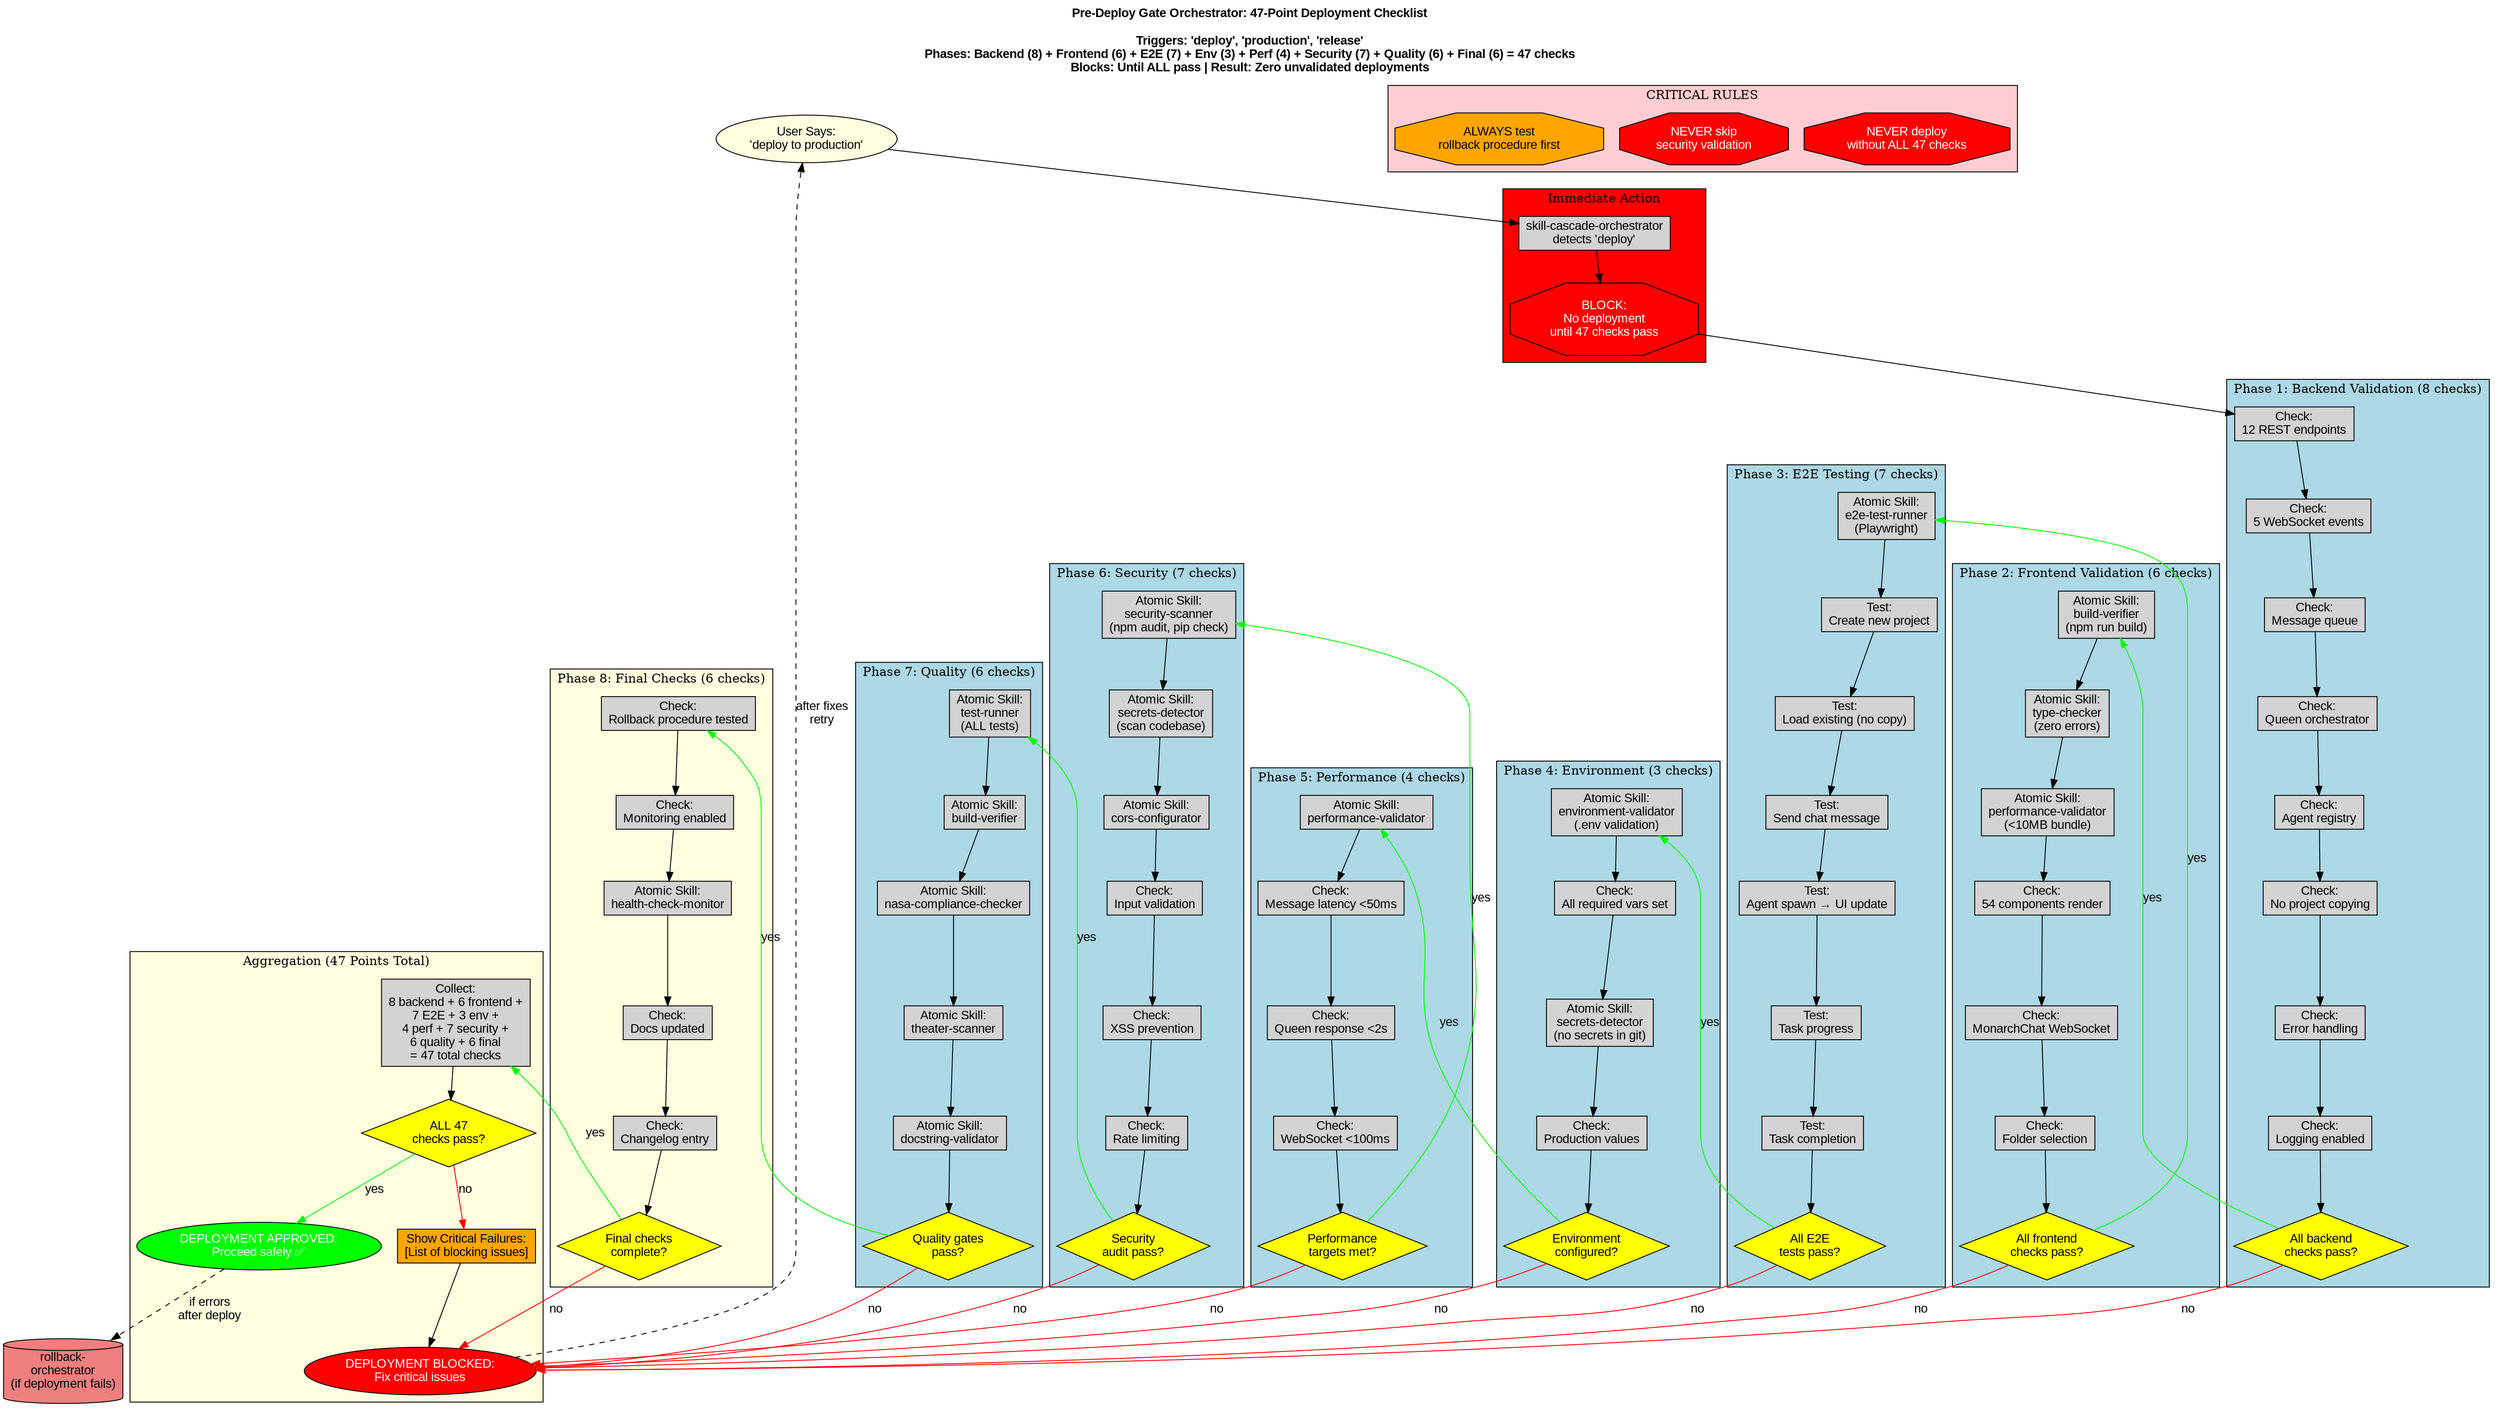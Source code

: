 /**
 * Pre-Deploy Gate Orchestrator - Process Flow
 *
 * Composite skill that enforces 47-point deployment checklist.
 * BLOCKS production deployment until ALL validations pass.
 *
 * VERSION: 1.0
 * PRIORITY: P0 (Critical - Prevents unsafe deployments)
 */

digraph PreDeployGateOrchestrator {
    rankdir=TB;
    compound=true;
    node [shape=box, style=filled, fontname="Arial"];
    edge [fontname="Arial"];

    // Start and end
    start [shape=ellipse, label="User Says:\n'deploy to production'", fillcolor=lightyellow];
    blocked [shape=ellipse, label="DEPLOYMENT BLOCKED:\nFix critical issues", fillcolor=red, fontcolor=white];
    allowed [shape=ellipse, label="DEPLOYMENT APPROVED:\nProceed safely ✅", fillcolor=green, fontcolor=white];

    // ========== IMMEDIATE BLOCK ==========
    subgraph cluster_block {
        label="Immediate Action";
        fillcolor=red;
        style=filled;

        detect [label="skill-cascade-orchestrator\ndetects 'deploy'"];
        block_deploy [shape=octagon, label="BLOCK:\nNo deployment\nuntil 47 checks pass", fillcolor=red, fontcolor=white];

        detect -> block_deploy;
    }

    // ========== PHASE 1: BACKEND VALIDATION (8 checks) ==========
    subgraph cluster_backend {
        label="Phase 1: Backend Validation (8 checks)";
        fillcolor=lightblue;
        style=filled;

        check_endpoints [label="Check:\n12 REST endpoints"];
        check_websocket [label="Check:\n5 WebSocket events"];
        check_queue [label="Check:\nMessage queue"];
        check_queen [label="Check:\nQueen orchestrator"];
        check_registry [label="Check:\nAgent registry"];
        check_no_copy [label="Check:\nNo project copying"];
        check_errors [label="Check:\nError handling"];
        check_logging [label="Check:\nLogging enabled"];
        backend_ok [shape=diamond, label="All backend\nchecks pass?", fillcolor=yellow];

        check_endpoints -> check_websocket -> check_queue -> check_queen;
        check_queen -> check_registry -> check_no_copy -> check_errors;
        check_errors -> check_logging -> backend_ok;
    }

    // ========== PHASE 2: FRONTEND VALIDATION (6 checks) ==========
    subgraph cluster_frontend {
        label="Phase 2: Frontend Validation (6 checks)";
        fillcolor=lightblue;
        style=filled;

        build_frontend [label="Atomic Skill:\nbuild-verifier\n(npm run build)"];
        check_ts [label="Atomic Skill:\ntype-checker\n(zero errors)"];
        check_bundle [label="Atomic Skill:\nperformance-validator\n(<10MB bundle)"];
        check_components [label="Check:\n54 components render"];
        check_websocket_ui [label="Check:\nMonarchChat WebSocket"];
        check_folder [label="Check:\nFolder selection"];
        frontend_ok [shape=diamond, label="All frontend\nchecks pass?", fillcolor=yellow];

        build_frontend -> check_ts -> check_bundle -> check_components;
        check_components -> check_websocket_ui -> check_folder -> frontend_ok;
    }

    // ========== PHASE 3: E2E TESTING (7 checks) ==========
    subgraph cluster_e2e {
        label="Phase 3: E2E Testing (7 checks)";
        fillcolor=lightblue;
        style=filled;

        e2e [label="Atomic Skill:\ne2e-test-runner\n(Playwright)"];
        test_create [label="Test:\nCreate new project"];
        test_load [label="Test:\nLoad existing (no copy)"];
        test_chat [label="Test:\nSend chat message"];
        test_spawn [label="Test:\nAgent spawn → UI update"];
        test_progress [label="Test:\nTask progress"];
        test_complete [label="Test:\nTask completion"];
        e2e_ok [shape=diamond, label="All E2E\ntests pass?", fillcolor=yellow];

        e2e -> test_create -> test_load -> test_chat;
        test_chat -> test_spawn -> test_progress -> test_complete -> e2e_ok;
    }

    // ========== PHASE 4: ENVIRONMENT (3 checks) ==========
    subgraph cluster_environment {
        label="Phase 4: Environment (3 checks)";
        fillcolor=lightblue;
        style=filled;

        env [label="Atomic Skill:\nenvironment-validator\n(.env validation)"];
        env_vars [label="Check:\nAll required vars set"];
        no_secrets [label="Atomic Skill:\nsecrets-detector\n(no secrets in git)"];
        prod_values [label="Check:\nProduction values"];
        env_ok [shape=diamond, label="Environment\nconfigured?", fillcolor=yellow];

        env -> env_vars -> no_secrets -> prod_values -> env_ok;
    }

    // ========== PHASE 5: PERFORMANCE (4 checks) ==========
    subgraph cluster_performance {
        label="Phase 5: Performance (4 checks)";
        fillcolor=lightblue;
        style=filled;

        perf [label="Atomic Skill:\nperformance-validator"];
        latency [label="Check:\nMessage latency <50ms"];
        queen_response [label="Check:\nQueen response <2s"];
        websocket_delay [label="Check:\nWebSocket <100ms"];
        perf_ok [shape=diamond, label="Performance\ntargets met?", fillcolor=yellow];

        perf -> latency -> queen_response -> websocket_delay -> perf_ok;
    }

    // ========== PHASE 6: SECURITY (7 checks) ==========
    subgraph cluster_security {
        label="Phase 6: Security (7 checks)";
        fillcolor=lightblue;
        style=filled;

        audit [label="Atomic Skill:\nsecurity-scanner\n(npm audit, pip check)"];
        secrets [label="Atomic Skill:\nsecrets-detector\n(scan codebase)"];
        cors [label="Atomic Skill:\ncors-configurator"];
        input_val [label="Check:\nInput validation"];
        xss [label="Check:\nXSS prevention"];
        rate_limit [label="Check:\nRate limiting"];
        sec_ok [shape=diamond, label="Security\naudit pass?", fillcolor=yellow];

        audit -> secrets -> cors -> input_val -> xss -> rate_limit -> sec_ok;
    }

    // ========== PHASE 7: QUALITY (6 checks) ==========
    subgraph cluster_quality {
        label="Phase 7: Quality (6 checks)";
        fillcolor=lightblue;
        style=filled;

        tests [label="Atomic Skill:\ntest-runner\n(ALL tests)"];
        build [label="Atomic Skill:\nbuild-verifier"];
        nasa [label="Atomic Skill:\nnasa-compliance-checker"];
        theater [label="Atomic Skill:\ntheater-scanner"];
        docs [label="Atomic Skill:\ndocstring-validator"];
        qual_ok [shape=diamond, label="Quality gates\npass?", fillcolor=yellow];

        tests -> build -> nasa -> theater -> docs -> qual_ok;
    }

    // ========== PHASE 8: FINAL CHECKS (6 checks) ==========
    subgraph cluster_final {
        label="Phase 8: Final Checks (6 checks)";
        fillcolor=lightyellow;
        style=filled;

        rollback_test [label="Check:\nRollback procedure tested"];
        monitoring [label="Check:\nMonitoring enabled"];
        health [label="Atomic Skill:\nhealth-check-monitor"];
        docs_updated [label="Check:\nDocs updated"];
        changelog [label="Check:\nChangelog entry"];
        final_ok [shape=diamond, label="Final checks\ncomplete?", fillcolor=yellow];

        rollback_test -> monitoring -> health -> docs_updated -> changelog -> final_ok;
    }

    // ========== AGGREGATION ==========
    subgraph cluster_aggregate {
        label="Aggregation (47 Points Total)";
        fillcolor=lightyellow;
        style=filled;

        collect [label="Collect:\n8 backend + 6 frontend +\n7 E2E + 3 env +\n4 perf + 7 security +\n6 quality + 6 final\n= 47 total checks"];
        all_47_pass [shape=diamond, label="ALL 47\nchecks pass?", fillcolor=yellow];
        show_failures [label="Show Critical Failures:\n[List of blocking issues]", fillcolor=orange];

        collect -> all_47_pass;
        all_47_pass -> allowed [label="yes", color=green];
        all_47_pass -> show_failures [label="no", color=red];
        show_failures -> blocked;
    }

    // ========== FLOW CONNECTIONS ==========
    start -> detect;
    block_deploy -> check_endpoints;
    backend_ok -> build_frontend [label="yes", color=green];
    backend_ok -> blocked [label="no", color=red];
    frontend_ok -> e2e [label="yes", color=green];
    frontend_ok -> blocked [label="no", color=red];
    e2e_ok -> env [label="yes", color=green];
    e2e_ok -> blocked [label="no", color=red];
    env_ok -> perf [label="yes", color=green];
    env_ok -> blocked [label="no", color=red];
    perf_ok -> audit [label="yes", color=green];
    perf_ok -> blocked [label="no", color=red];
    sec_ok -> tests [label="yes", color=green];
    sec_ok -> blocked [label="no", color=red];
    qual_ok -> rollback_test [label="yes", color=green];
    qual_ok -> blocked [label="no", color=red];
    final_ok -> collect [label="yes", color=green];
    final_ok -> blocked [label="no", color=red];

    // ========== RETRY & ROLLBACK ==========
    blocked -> start [style=dashed, label="after fixes\nretry"];
    rollback [shape=cylinder, label="rollback-\norchestrator\n(if deployment fails)", fillcolor=lightcoral];
    allowed -> rollback [style=dashed, label="if errors\nafter deploy"];

    // ========== CRITICAL WARNINGS ==========
    subgraph cluster_rules {
        label="CRITICAL RULES";
        fillcolor="#ffcdd2";
        style=filled;

        rule1 [shape=octagon, label="NEVER deploy\nwithout ALL 47 checks", fillcolor=red, fontcolor=white];
        rule2 [shape=octagon, label="NEVER skip\nsecurity validation", fillcolor=red, fontcolor=white];
        rule3 [shape=octagon, label="ALWAYS test\nrollback procedure first", fillcolor=orange];
    }

    // ========== METADATA ==========
    labelloc="t";
    label="Pre-Deploy Gate Orchestrator: 47-Point Deployment Checklist\n\nTriggers: 'deploy', 'production', 'release'\nPhases: Backend (8) + Frontend (6) + E2E (7) + Env (3) + Perf (4) + Security (7) + Quality (6) + Final (6) = 47 checks\nBlocks: Until ALL pass | Result: Zero unvalidated deployments";
    fontsize=14;
    fontname="Arial Bold";
}

